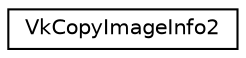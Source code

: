 digraph "Graphical Class Hierarchy"
{
 // LATEX_PDF_SIZE
  edge [fontname="Helvetica",fontsize="10",labelfontname="Helvetica",labelfontsize="10"];
  node [fontname="Helvetica",fontsize="10",shape=record];
  rankdir="LR";
  Node0 [label="VkCopyImageInfo2",height=0.2,width=0.4,color="black", fillcolor="white", style="filled",URL="$structVkCopyImageInfo2.html",tooltip=" "];
}
